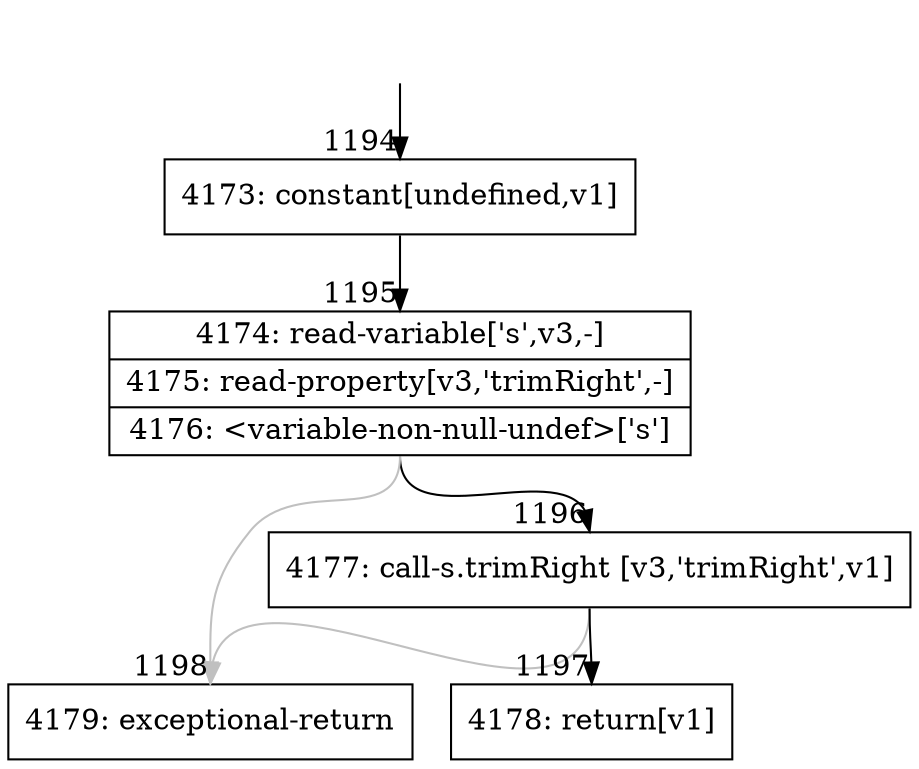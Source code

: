 digraph {
rankdir="TD"
BB_entry64[shape=none,label=""];
BB_entry64 -> BB1194 [tailport=s, headport=n, headlabel="    1194"]
BB1194 [shape=record label="{4173: constant[undefined,v1]}" ] 
BB1194 -> BB1195 [tailport=s, headport=n, headlabel="      1195"]
BB1195 [shape=record label="{4174: read-variable['s',v3,-]|4175: read-property[v3,'trimRight',-]|4176: \<variable-non-null-undef\>['s']}" ] 
BB1195 -> BB1196 [tailport=s, headport=n, headlabel="      1196"]
BB1195 -> BB1198 [tailport=s, headport=n, color=gray, headlabel="      1198"]
BB1196 [shape=record label="{4177: call-s.trimRight [v3,'trimRight',v1]}" ] 
BB1196 -> BB1197 [tailport=s, headport=n, headlabel="      1197"]
BB1196 -> BB1198 [tailport=s, headport=n, color=gray]
BB1197 [shape=record label="{4178: return[v1]}" ] 
BB1198 [shape=record label="{4179: exceptional-return}" ] 
//#$~ 1894
}

